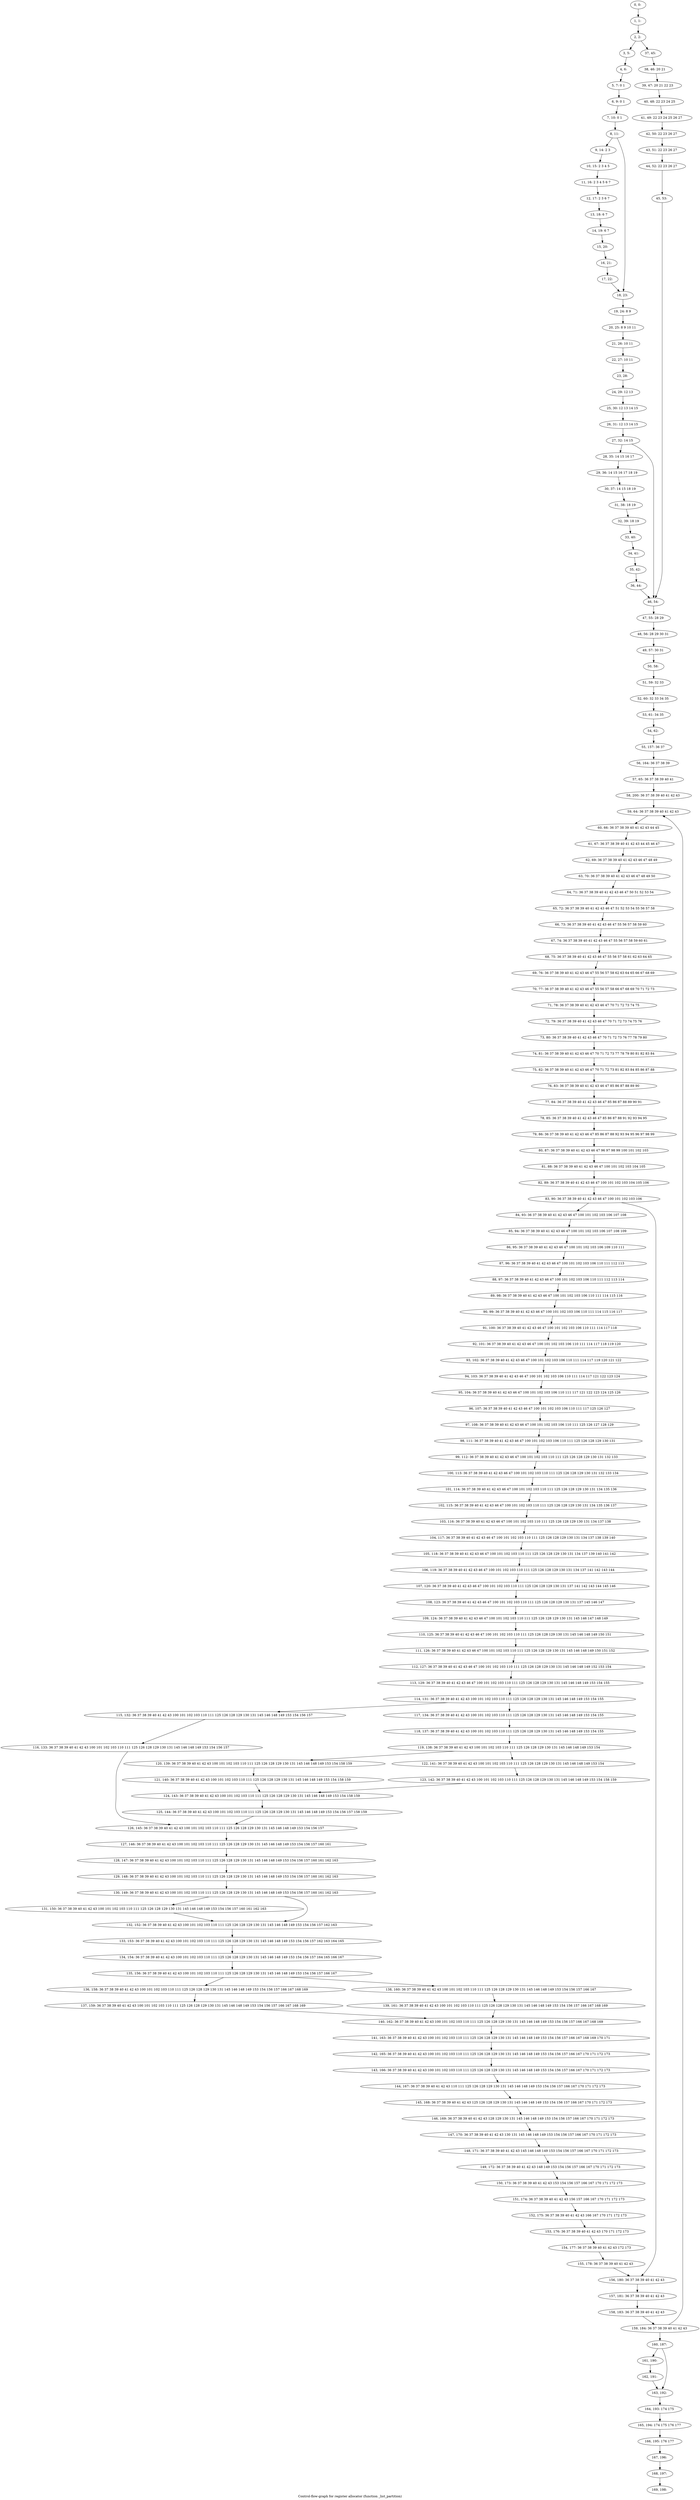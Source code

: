digraph G {
graph [label="Control-flow-graph for register allocator (function _list_partition)"]
0[label="0, 0: "];
1[label="1, 1: "];
2[label="2, 2: "];
3[label="3, 5: "];
4[label="4, 6: "];
5[label="5, 7: 0 1 "];
6[label="6, 9: 0 1 "];
7[label="7, 10: 0 1 "];
8[label="8, 11: "];
9[label="9, 14: 2 3 "];
10[label="10, 15: 2 3 4 5 "];
11[label="11, 16: 2 3 4 5 6 7 "];
12[label="12, 17: 2 3 6 7 "];
13[label="13, 18: 6 7 "];
14[label="14, 19: 6 7 "];
15[label="15, 20: "];
16[label="16, 21: "];
17[label="17, 22: "];
18[label="18, 23: "];
19[label="19, 24: 8 9 "];
20[label="20, 25: 8 9 10 11 "];
21[label="21, 26: 10 11 "];
22[label="22, 27: 10 11 "];
23[label="23, 28: "];
24[label="24, 29: 12 13 "];
25[label="25, 30: 12 13 14 15 "];
26[label="26, 31: 12 13 14 15 "];
27[label="27, 32: 14 15 "];
28[label="28, 35: 14 15 16 17 "];
29[label="29, 36: 14 15 16 17 18 19 "];
30[label="30, 37: 14 15 18 19 "];
31[label="31, 38: 18 19 "];
32[label="32, 39: 18 19 "];
33[label="33, 40: "];
34[label="34, 41: "];
35[label="35, 42: "];
36[label="36, 44: "];
37[label="37, 45: "];
38[label="38, 46: 20 21 "];
39[label="39, 47: 20 21 22 23 "];
40[label="40, 48: 22 23 24 25 "];
41[label="41, 49: 22 23 24 25 26 27 "];
42[label="42, 50: 22 23 26 27 "];
43[label="43, 51: 22 23 26 27 "];
44[label="44, 52: 22 23 26 27 "];
45[label="45, 53: "];
46[label="46, 54: "];
47[label="47, 55: 28 29 "];
48[label="48, 56: 28 29 30 31 "];
49[label="49, 57: 30 31 "];
50[label="50, 58: "];
51[label="51, 59: 32 33 "];
52[label="52, 60: 32 33 34 35 "];
53[label="53, 61: 34 35 "];
54[label="54, 62: "];
55[label="55, 157: 36 37 "];
56[label="56, 164: 36 37 38 39 "];
57[label="57, 65: 36 37 38 39 40 41 "];
58[label="58, 200: 36 37 38 39 40 41 42 43 "];
59[label="59, 64: 36 37 38 39 40 41 42 43 "];
60[label="60, 66: 36 37 38 39 40 41 42 43 44 45 "];
61[label="61, 67: 36 37 38 39 40 41 42 43 44 45 46 47 "];
62[label="62, 69: 36 37 38 39 40 41 42 43 46 47 48 49 "];
63[label="63, 70: 36 37 38 39 40 41 42 43 46 47 48 49 50 "];
64[label="64, 71: 36 37 38 39 40 41 42 43 46 47 50 51 52 53 54 "];
65[label="65, 72: 36 37 38 39 40 41 42 43 46 47 51 52 53 54 55 56 57 58 "];
66[label="66, 73: 36 37 38 39 40 41 42 43 46 47 55 56 57 58 59 60 "];
67[label="67, 74: 36 37 38 39 40 41 42 43 46 47 55 56 57 58 59 60 61 "];
68[label="68, 75: 36 37 38 39 40 41 42 43 46 47 55 56 57 58 61 62 63 64 65 "];
69[label="69, 76: 36 37 38 39 40 41 42 43 46 47 55 56 57 58 62 63 64 65 66 67 68 69 "];
70[label="70, 77: 36 37 38 39 40 41 42 43 46 47 55 56 57 58 66 67 68 69 70 71 72 73 "];
71[label="71, 78: 36 37 38 39 40 41 42 43 46 47 70 71 72 73 74 75 "];
72[label="72, 79: 36 37 38 39 40 41 42 43 46 47 70 71 72 73 74 75 76 "];
73[label="73, 80: 36 37 38 39 40 41 42 43 46 47 70 71 72 73 76 77 78 79 80 "];
74[label="74, 81: 36 37 38 39 40 41 42 43 46 47 70 71 72 73 77 78 79 80 81 82 83 84 "];
75[label="75, 82: 36 37 38 39 40 41 42 43 46 47 70 71 72 73 81 82 83 84 85 86 87 88 "];
76[label="76, 83: 36 37 38 39 40 41 42 43 46 47 85 86 87 88 89 90 "];
77[label="77, 84: 36 37 38 39 40 41 42 43 46 47 85 86 87 88 89 90 91 "];
78[label="78, 85: 36 37 38 39 40 41 42 43 46 47 85 86 87 88 91 92 93 94 95 "];
79[label="79, 86: 36 37 38 39 40 41 42 43 46 47 85 86 87 88 92 93 94 95 96 97 98 99 "];
80[label="80, 87: 36 37 38 39 40 41 42 43 46 47 96 97 98 99 100 101 102 103 "];
81[label="81, 88: 36 37 38 39 40 41 42 43 46 47 100 101 102 103 104 105 "];
82[label="82, 89: 36 37 38 39 40 41 42 43 46 47 100 101 102 103 104 105 106 "];
83[label="83, 90: 36 37 38 39 40 41 42 43 46 47 100 101 102 103 106 "];
84[label="84, 93: 36 37 38 39 40 41 42 43 46 47 100 101 102 103 106 107 108 "];
85[label="85, 94: 36 37 38 39 40 41 42 43 46 47 100 101 102 103 106 107 108 109 "];
86[label="86, 95: 36 37 38 39 40 41 42 43 46 47 100 101 102 103 106 109 110 111 "];
87[label="87, 96: 36 37 38 39 40 41 42 43 46 47 100 101 102 103 106 110 111 112 113 "];
88[label="88, 97: 36 37 38 39 40 41 42 43 46 47 100 101 102 103 106 110 111 112 113 114 "];
89[label="89, 98: 36 37 38 39 40 41 42 43 46 47 100 101 102 103 106 110 111 114 115 116 "];
90[label="90, 99: 36 37 38 39 40 41 42 43 46 47 100 101 102 103 106 110 111 114 115 116 117 "];
91[label="91, 100: 36 37 38 39 40 41 42 43 46 47 100 101 102 103 106 110 111 114 117 118 "];
92[label="92, 101: 36 37 38 39 40 41 42 43 46 47 100 101 102 103 106 110 111 114 117 118 119 120 "];
93[label="93, 102: 36 37 38 39 40 41 42 43 46 47 100 101 102 103 106 110 111 114 117 119 120 121 122 "];
94[label="94, 103: 36 37 38 39 40 41 42 43 46 47 100 101 102 103 106 110 111 114 117 121 122 123 124 "];
95[label="95, 104: 36 37 38 39 40 41 42 43 46 47 100 101 102 103 106 110 111 117 121 122 123 124 125 126 "];
96[label="96, 107: 36 37 38 39 40 41 42 43 46 47 100 101 102 103 106 110 111 117 125 126 127 "];
97[label="97, 108: 36 37 38 39 40 41 42 43 46 47 100 101 102 103 106 110 111 125 126 127 128 129 "];
98[label="98, 111: 36 37 38 39 40 41 42 43 46 47 100 101 102 103 106 110 111 125 126 128 129 130 131 "];
99[label="99, 112: 36 37 38 39 40 41 42 43 46 47 100 101 102 103 110 111 125 126 128 129 130 131 132 133 "];
100[label="100, 113: 36 37 38 39 40 41 42 43 46 47 100 101 102 103 110 111 125 126 128 129 130 131 132 133 134 "];
101[label="101, 114: 36 37 38 39 40 41 42 43 46 47 100 101 102 103 110 111 125 126 128 129 130 131 134 135 136 "];
102[label="102, 115: 36 37 38 39 40 41 42 43 46 47 100 101 102 103 110 111 125 126 128 129 130 131 134 135 136 137 "];
103[label="103, 116: 36 37 38 39 40 41 42 43 46 47 100 101 102 103 110 111 125 126 128 129 130 131 134 137 138 "];
104[label="104, 117: 36 37 38 39 40 41 42 43 46 47 100 101 102 103 110 111 125 126 128 129 130 131 134 137 138 139 140 "];
105[label="105, 118: 36 37 38 39 40 41 42 43 46 47 100 101 102 103 110 111 125 126 128 129 130 131 134 137 139 140 141 142 "];
106[label="106, 119: 36 37 38 39 40 41 42 43 46 47 100 101 102 103 110 111 125 126 128 129 130 131 134 137 141 142 143 144 "];
107[label="107, 120: 36 37 38 39 40 41 42 43 46 47 100 101 102 103 110 111 125 126 128 129 130 131 137 141 142 143 144 145 146 "];
108[label="108, 123: 36 37 38 39 40 41 42 43 46 47 100 101 102 103 110 111 125 126 128 129 130 131 137 145 146 147 "];
109[label="109, 124: 36 37 38 39 40 41 42 43 46 47 100 101 102 103 110 111 125 126 128 129 130 131 145 146 147 148 149 "];
110[label="110, 125: 36 37 38 39 40 41 42 43 46 47 100 101 102 103 110 111 125 126 128 129 130 131 145 146 148 149 150 151 "];
111[label="111, 126: 36 37 38 39 40 41 42 43 46 47 100 101 102 103 110 111 125 126 128 129 130 131 145 146 148 149 150 151 152 "];
112[label="112, 127: 36 37 38 39 40 41 42 43 46 47 100 101 102 103 110 111 125 126 128 129 130 131 145 146 148 149 152 153 154 "];
113[label="113, 129: 36 37 38 39 40 41 42 43 46 47 100 101 102 103 110 111 125 126 128 129 130 131 145 146 148 149 153 154 155 "];
114[label="114, 131: 36 37 38 39 40 41 42 43 100 101 102 103 110 111 125 126 128 129 130 131 145 146 148 149 153 154 155 "];
115[label="115, 132: 36 37 38 39 40 41 42 43 100 101 102 103 110 111 125 126 128 129 130 131 145 146 148 149 153 154 156 157 "];
116[label="116, 133: 36 37 38 39 40 41 42 43 100 101 102 103 110 111 125 126 128 129 130 131 145 146 148 149 153 154 156 157 "];
117[label="117, 134: 36 37 38 39 40 41 42 43 100 101 102 103 110 111 125 126 128 129 130 131 145 146 148 149 153 154 155 "];
118[label="118, 137: 36 37 38 39 40 41 42 43 100 101 102 103 110 111 125 126 128 129 130 131 145 146 148 149 153 154 155 "];
119[label="119, 138: 36 37 38 39 40 41 42 43 100 101 102 103 110 111 125 126 128 129 130 131 145 146 148 149 153 154 "];
120[label="120, 139: 36 37 38 39 40 41 42 43 100 101 102 103 110 111 125 126 128 129 130 131 145 146 148 149 153 154 158 159 "];
121[label="121, 140: 36 37 38 39 40 41 42 43 100 101 102 103 110 111 125 126 128 129 130 131 145 146 148 149 153 154 158 159 "];
122[label="122, 141: 36 37 38 39 40 41 42 43 100 101 102 103 110 111 125 126 128 129 130 131 145 146 148 149 153 154 "];
123[label="123, 142: 36 37 38 39 40 41 42 43 100 101 102 103 110 111 125 126 128 129 130 131 145 146 148 149 153 154 158 159 "];
124[label="124, 143: 36 37 38 39 40 41 42 43 100 101 102 103 110 111 125 126 128 129 130 131 145 146 148 149 153 154 158 159 "];
125[label="125, 144: 36 37 38 39 40 41 42 43 100 101 102 103 110 111 125 126 128 129 130 131 145 146 148 149 153 154 156 157 158 159 "];
126[label="126, 145: 36 37 38 39 40 41 42 43 100 101 102 103 110 111 125 126 128 129 130 131 145 146 148 149 153 154 156 157 "];
127[label="127, 146: 36 37 38 39 40 41 42 43 100 101 102 103 110 111 125 126 128 129 130 131 145 146 148 149 153 154 156 157 160 161 "];
128[label="128, 147: 36 37 38 39 40 41 42 43 100 101 102 103 110 111 125 126 128 129 130 131 145 146 148 149 153 154 156 157 160 161 162 163 "];
129[label="129, 148: 36 37 38 39 40 41 42 43 100 101 102 103 110 111 125 126 128 129 130 131 145 146 148 149 153 154 156 157 160 161 162 163 "];
130[label="130, 149: 36 37 38 39 40 41 42 43 100 101 102 103 110 111 125 126 128 129 130 131 145 146 148 149 153 154 156 157 160 161 162 163 "];
131[label="131, 150: 36 37 38 39 40 41 42 43 100 101 102 103 110 111 125 126 128 129 130 131 145 146 148 149 153 154 156 157 160 161 162 163 "];
132[label="132, 152: 36 37 38 39 40 41 42 43 100 101 102 103 110 111 125 126 128 129 130 131 145 146 148 149 153 154 156 157 162 163 "];
133[label="133, 153: 36 37 38 39 40 41 42 43 100 101 102 103 110 111 125 126 128 129 130 131 145 146 148 149 153 154 156 157 162 163 164 165 "];
134[label="134, 154: 36 37 38 39 40 41 42 43 100 101 102 103 110 111 125 126 128 129 130 131 145 146 148 149 153 154 156 157 164 165 166 167 "];
135[label="135, 156: 36 37 38 39 40 41 42 43 100 101 102 103 110 111 125 126 128 129 130 131 145 146 148 149 153 154 156 157 166 167 "];
136[label="136, 158: 36 37 38 39 40 41 42 43 100 101 102 103 110 111 125 126 128 129 130 131 145 146 148 149 153 154 156 157 166 167 168 169 "];
137[label="137, 159: 36 37 38 39 40 41 42 43 100 101 102 103 110 111 125 126 128 129 130 131 145 146 148 149 153 154 156 157 166 167 168 169 "];
138[label="138, 160: 36 37 38 39 40 41 42 43 100 101 102 103 110 111 125 126 128 129 130 131 145 146 148 149 153 154 156 157 166 167 "];
139[label="139, 161: 36 37 38 39 40 41 42 43 100 101 102 103 110 111 125 126 128 129 130 131 145 146 148 149 153 154 156 157 166 167 168 169 "];
140[label="140, 162: 36 37 38 39 40 41 42 43 100 101 102 103 110 111 125 126 128 129 130 131 145 146 148 149 153 154 156 157 166 167 168 169 "];
141[label="141, 163: 36 37 38 39 40 41 42 43 100 101 102 103 110 111 125 126 128 129 130 131 145 146 148 149 153 154 156 157 166 167 168 169 170 171 "];
142[label="142, 165: 36 37 38 39 40 41 42 43 100 101 102 103 110 111 125 126 128 129 130 131 145 146 148 149 153 154 156 157 166 167 170 171 172 173 "];
143[label="143, 166: 36 37 38 39 40 41 42 43 100 101 102 103 110 111 125 126 128 129 130 131 145 146 148 149 153 154 156 157 166 167 170 171 172 173 "];
144[label="144, 167: 36 37 38 39 40 41 42 43 110 111 125 126 128 129 130 131 145 146 148 149 153 154 156 157 166 167 170 171 172 173 "];
145[label="145, 168: 36 37 38 39 40 41 42 43 125 126 128 129 130 131 145 146 148 149 153 154 156 157 166 167 170 171 172 173 "];
146[label="146, 169: 36 37 38 39 40 41 42 43 128 129 130 131 145 146 148 149 153 154 156 157 166 167 170 171 172 173 "];
147[label="147, 170: 36 37 38 39 40 41 42 43 130 131 145 146 148 149 153 154 156 157 166 167 170 171 172 173 "];
148[label="148, 171: 36 37 38 39 40 41 42 43 145 146 148 149 153 154 156 157 166 167 170 171 172 173 "];
149[label="149, 172: 36 37 38 39 40 41 42 43 148 149 153 154 156 157 166 167 170 171 172 173 "];
150[label="150, 173: 36 37 38 39 40 41 42 43 153 154 156 157 166 167 170 171 172 173 "];
151[label="151, 174: 36 37 38 39 40 41 42 43 156 157 166 167 170 171 172 173 "];
152[label="152, 175: 36 37 38 39 40 41 42 43 166 167 170 171 172 173 "];
153[label="153, 176: 36 37 38 39 40 41 42 43 170 171 172 173 "];
154[label="154, 177: 36 37 38 39 40 41 42 43 172 173 "];
155[label="155, 178: 36 37 38 39 40 41 42 43 "];
156[label="156, 180: 36 37 38 39 40 41 42 43 "];
157[label="157, 181: 36 37 38 39 40 41 42 43 "];
158[label="158, 183: 36 37 38 39 40 41 42 43 "];
159[label="159, 184: 36 37 38 39 40 41 42 43 "];
160[label="160, 187: "];
161[label="161, 190: "];
162[label="162, 191: "];
163[label="163, 192: "];
164[label="164, 193: 174 175 "];
165[label="165, 194: 174 175 176 177 "];
166[label="166, 195: 176 177 "];
167[label="167, 196: "];
168[label="168, 197: "];
169[label="169, 198: "];
0->1 ;
1->2 ;
2->3 ;
2->37 ;
3->4 ;
4->5 ;
5->6 ;
6->7 ;
7->8 ;
8->9 ;
8->18 ;
9->10 ;
10->11 ;
11->12 ;
12->13 ;
13->14 ;
14->15 ;
15->16 ;
16->17 ;
17->18 ;
18->19 ;
19->20 ;
20->21 ;
21->22 ;
22->23 ;
23->24 ;
24->25 ;
25->26 ;
26->27 ;
27->28 ;
27->46 ;
28->29 ;
29->30 ;
30->31 ;
31->32 ;
32->33 ;
33->34 ;
34->35 ;
35->36 ;
36->46 ;
37->38 ;
38->39 ;
39->40 ;
40->41 ;
41->42 ;
42->43 ;
43->44 ;
44->45 ;
45->46 ;
46->47 ;
47->48 ;
48->49 ;
49->50 ;
50->51 ;
51->52 ;
52->53 ;
53->54 ;
54->55 ;
55->56 ;
56->57 ;
57->58 ;
58->59 ;
59->60 ;
60->61 ;
61->62 ;
62->63 ;
63->64 ;
64->65 ;
65->66 ;
66->67 ;
67->68 ;
68->69 ;
69->70 ;
70->71 ;
71->72 ;
72->73 ;
73->74 ;
74->75 ;
75->76 ;
76->77 ;
77->78 ;
78->79 ;
79->80 ;
80->81 ;
81->82 ;
82->83 ;
83->84 ;
83->156 ;
84->85 ;
85->86 ;
86->87 ;
87->88 ;
88->89 ;
89->90 ;
90->91 ;
91->92 ;
92->93 ;
93->94 ;
94->95 ;
95->96 ;
96->97 ;
97->98 ;
98->99 ;
99->100 ;
100->101 ;
101->102 ;
102->103 ;
103->104 ;
104->105 ;
105->106 ;
106->107 ;
107->108 ;
108->109 ;
109->110 ;
110->111 ;
111->112 ;
112->113 ;
113->114 ;
114->115 ;
114->117 ;
115->116 ;
116->126 ;
117->118 ;
118->119 ;
119->120 ;
119->122 ;
120->121 ;
121->124 ;
122->123 ;
123->124 ;
124->125 ;
125->126 ;
126->127 ;
127->128 ;
128->129 ;
129->130 ;
130->131 ;
130->132 ;
131->132 ;
132->133 ;
133->134 ;
134->135 ;
135->136 ;
135->138 ;
136->137 ;
137->140 ;
138->139 ;
139->140 ;
140->141 ;
141->142 ;
142->143 ;
143->144 ;
144->145 ;
145->146 ;
146->147 ;
147->148 ;
148->149 ;
149->150 ;
150->151 ;
151->152 ;
152->153 ;
153->154 ;
154->155 ;
155->156 ;
156->157 ;
157->158 ;
158->159 ;
159->160 ;
159->59 ;
160->161 ;
160->163 ;
161->162 ;
162->163 ;
163->164 ;
164->165 ;
165->166 ;
166->167 ;
167->168 ;
168->169 ;
}
